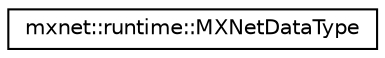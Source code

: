 digraph "Graphical Class Hierarchy"
{
 // LATEX_PDF_SIZE
  edge [fontname="Helvetica",fontsize="10",labelfontname="Helvetica",labelfontsize="10"];
  node [fontname="Helvetica",fontsize="10",shape=record];
  rankdir="LR";
  Node0 [label="mxnet::runtime::MXNetDataType",height=0.2,width=0.4,color="black", fillcolor="white", style="filled",URL="$classmxnet_1_1runtime_1_1MXNetDataType.html",tooltip="Runtime primitive data type."];
}
